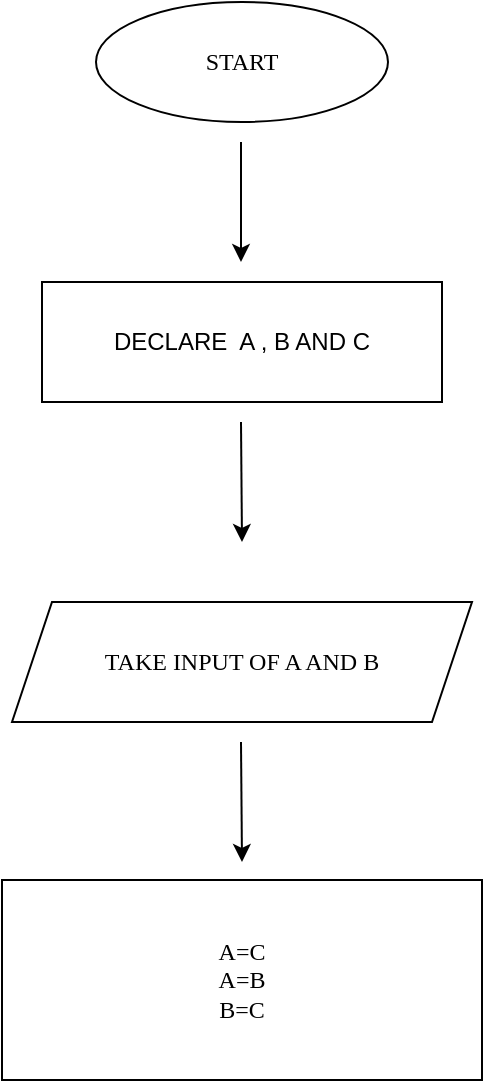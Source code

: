 <mxfile version="15.5.8" type="github">
  <diagram id="C5RBs43oDa-KdzZeNtuy" name="Page-1">
    <mxGraphModel dx="1038" dy="583" grid="1" gridSize="10" guides="1" tooltips="1" connect="1" arrows="1" fold="1" page="1" pageScale="1" pageWidth="827" pageHeight="1169" math="0" shadow="0">
      <root>
        <mxCell id="WIyWlLk6GJQsqaUBKTNV-0" />
        <mxCell id="WIyWlLk6GJQsqaUBKTNV-1" parent="WIyWlLk6GJQsqaUBKTNV-0" />
        <mxCell id="0gje4Q6WLRT9-D1UKI0s-1" value="&lt;font face=&quot;Verdana&quot;&gt;START&lt;/font&gt;" style="ellipse;whiteSpace=wrap;html=1;" vertex="1" parent="WIyWlLk6GJQsqaUBKTNV-1">
          <mxGeometry x="354" y="20" width="146" height="60" as="geometry" />
        </mxCell>
        <mxCell id="0gje4Q6WLRT9-D1UKI0s-2" value="DECLARE&amp;nbsp; A , B AND C" style="rounded=0;whiteSpace=wrap;html=1;" vertex="1" parent="WIyWlLk6GJQsqaUBKTNV-1">
          <mxGeometry x="327" y="160" width="200" height="60" as="geometry" />
        </mxCell>
        <mxCell id="0gje4Q6WLRT9-D1UKI0s-3" value="" style="endArrow=classic;html=1;rounded=0;" edge="1" parent="WIyWlLk6GJQsqaUBKTNV-1">
          <mxGeometry width="50" height="50" relative="1" as="geometry">
            <mxPoint x="426.5" y="90" as="sourcePoint" />
            <mxPoint x="426.5" y="150" as="targetPoint" />
            <Array as="points" />
          </mxGeometry>
        </mxCell>
        <mxCell id="0gje4Q6WLRT9-D1UKI0s-4" value="" style="endArrow=classic;html=1;rounded=0;fontFamily=Verdana;" edge="1" parent="WIyWlLk6GJQsqaUBKTNV-1">
          <mxGeometry width="50" height="50" relative="1" as="geometry">
            <mxPoint x="426.5" y="230" as="sourcePoint" />
            <mxPoint x="427" y="290" as="targetPoint" />
          </mxGeometry>
        </mxCell>
        <mxCell id="0gje4Q6WLRT9-D1UKI0s-6" value="TAKE INPUT OF A AND B" style="shape=parallelogram;perimeter=parallelogramPerimeter;whiteSpace=wrap;html=1;fixedSize=1;fontFamily=Verdana;" vertex="1" parent="WIyWlLk6GJQsqaUBKTNV-1">
          <mxGeometry x="312" y="320" width="230" height="60" as="geometry" />
        </mxCell>
        <mxCell id="0gje4Q6WLRT9-D1UKI0s-7" value="" style="endArrow=classic;html=1;rounded=0;fontFamily=Verdana;" edge="1" parent="WIyWlLk6GJQsqaUBKTNV-1">
          <mxGeometry width="50" height="50" relative="1" as="geometry">
            <mxPoint x="426.5" y="390" as="sourcePoint" />
            <mxPoint x="427" y="450" as="targetPoint" />
            <Array as="points" />
          </mxGeometry>
        </mxCell>
        <mxCell id="0gje4Q6WLRT9-D1UKI0s-8" value="A=C&lt;br&gt;A=B&lt;br&gt;B=C" style="rounded=0;whiteSpace=wrap;html=1;fontFamily=Verdana;" vertex="1" parent="WIyWlLk6GJQsqaUBKTNV-1">
          <mxGeometry x="307" y="459" width="240" height="100" as="geometry" />
        </mxCell>
      </root>
    </mxGraphModel>
  </diagram>
</mxfile>
